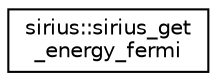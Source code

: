digraph "Graphical Class Hierarchy"
{
 // INTERACTIVE_SVG=YES
  edge [fontname="Helvetica",fontsize="10",labelfontname="Helvetica",labelfontsize="10"];
  node [fontname="Helvetica",fontsize="10",shape=record];
  rankdir="LR";
  Node1 [label="sirius::sirius_get\l_energy_fermi",height=0.2,width=0.4,color="black", fillcolor="white", style="filled",URL="$interfacesirius_1_1sirius__get__energy__fermi.html"];
}
